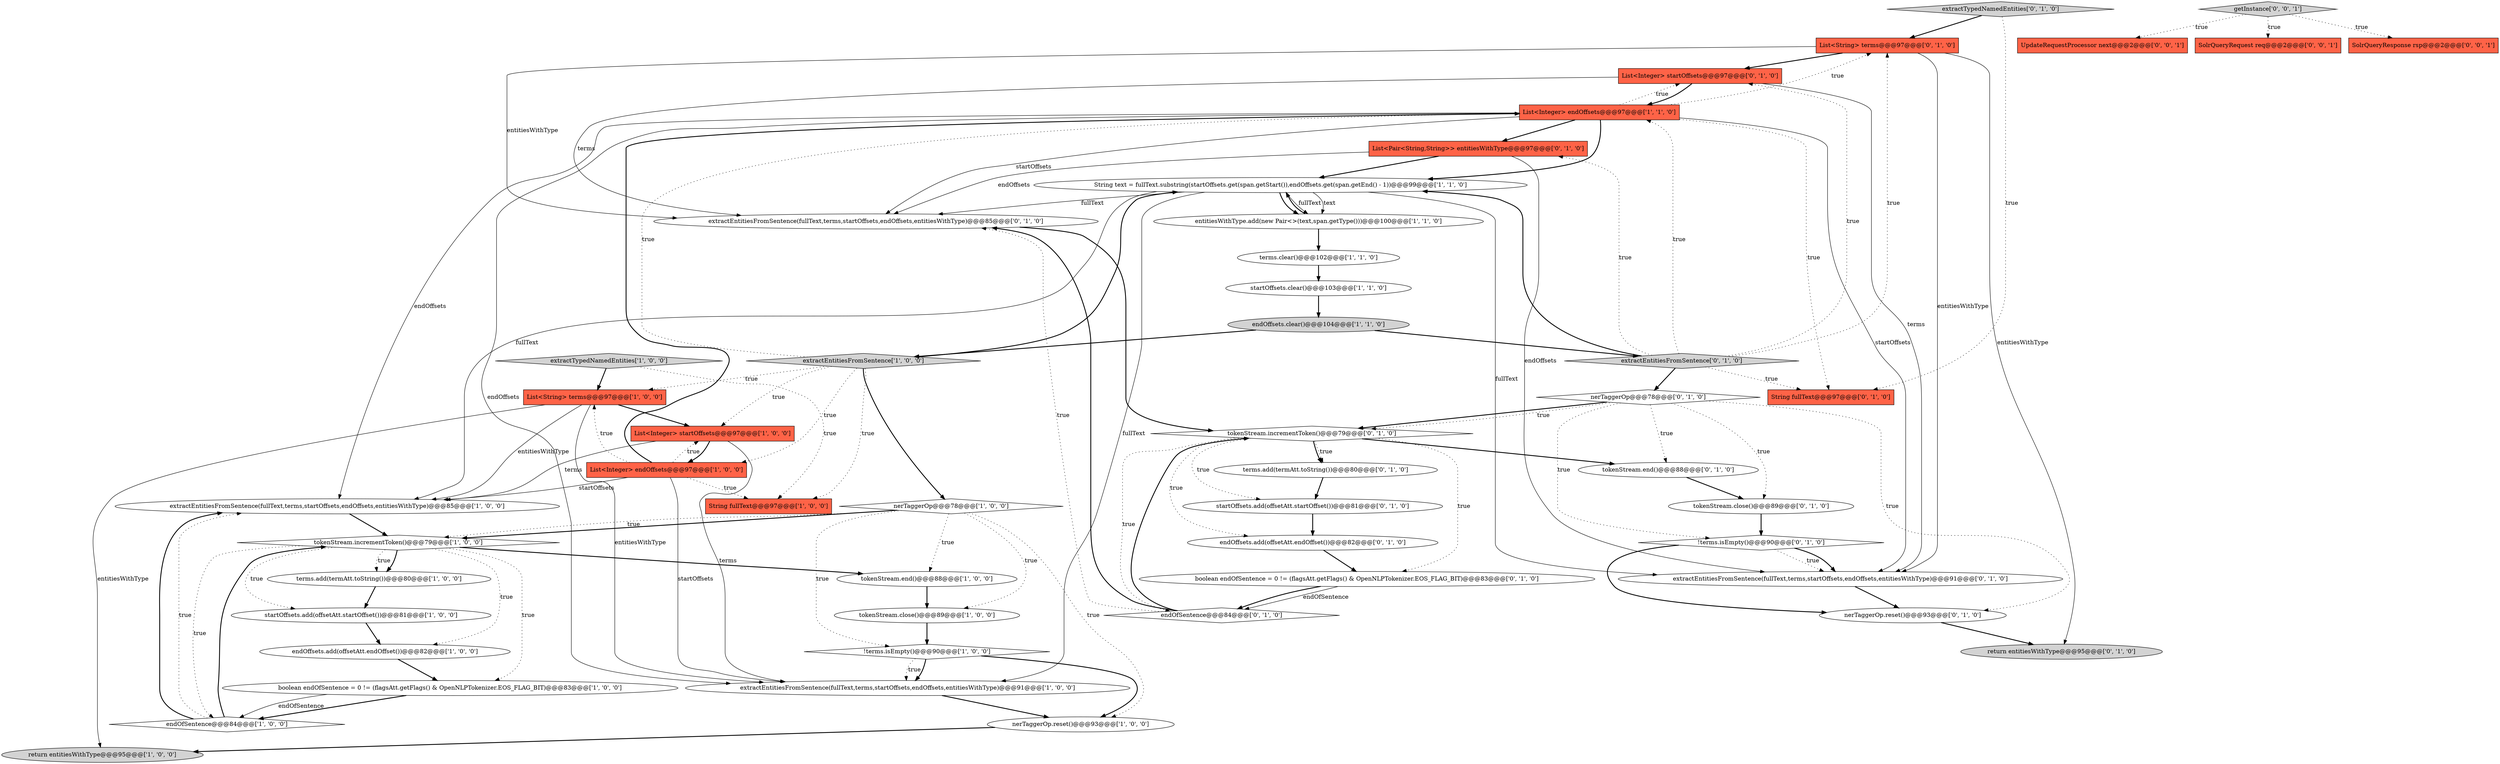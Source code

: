 digraph {
38 [style = filled, label = "!terms.isEmpty()@@@90@@@['0', '1', '0']", fillcolor = white, shape = diamond image = "AAA0AAABBB2BBB"];
20 [style = filled, label = "startOffsets.clear()@@@103@@@['1', '1', '0']", fillcolor = white, shape = ellipse image = "AAA0AAABBB1BBB"];
41 [style = filled, label = "tokenStream.end()@@@88@@@['0', '1', '0']", fillcolor = white, shape = ellipse image = "AAA0AAABBB2BBB"];
13 [style = filled, label = "extractEntitiesFromSentence(fullText,terms,startOffsets,endOffsets,entitiesWithType)@@@91@@@['1', '0', '0']", fillcolor = white, shape = ellipse image = "AAA0AAABBB1BBB"];
42 [style = filled, label = "nerTaggerOp.reset()@@@93@@@['0', '1', '0']", fillcolor = white, shape = ellipse image = "AAA0AAABBB2BBB"];
9 [style = filled, label = "extractTypedNamedEntities['1', '0', '0']", fillcolor = lightgray, shape = diamond image = "AAA0AAABBB1BBB"];
8 [style = filled, label = "boolean endOfSentence = 0 != (flagsAtt.getFlags() & OpenNLPTokenizer.EOS_FLAG_BIT)@@@83@@@['1', '0', '0']", fillcolor = white, shape = ellipse image = "AAA0AAABBB1BBB"];
33 [style = filled, label = "endOfSentence@@@84@@@['0', '1', '0']", fillcolor = white, shape = diamond image = "AAA0AAABBB2BBB"];
39 [style = filled, label = "extractEntitiesFromSentence(fullText,terms,startOffsets,endOffsets,entitiesWithType)@@@91@@@['0', '1', '0']", fillcolor = white, shape = ellipse image = "AAA0AAABBB2BBB"];
37 [style = filled, label = "boolean endOfSentence = 0 != (flagsAtt.getFlags() & OpenNLPTokenizer.EOS_FLAG_BIT)@@@83@@@['0', '1', '0']", fillcolor = white, shape = ellipse image = "AAA0AAABBB2BBB"];
11 [style = filled, label = "startOffsets.add(offsetAtt.startOffset())@@@81@@@['1', '0', '0']", fillcolor = white, shape = ellipse image = "AAA0AAABBB1BBB"];
26 [style = filled, label = "List<String> terms@@@97@@@['0', '1', '0']", fillcolor = tomato, shape = box image = "AAA0AAABBB2BBB"];
28 [style = filled, label = "List<Integer> startOffsets@@@97@@@['0', '1', '0']", fillcolor = tomato, shape = box image = "AAA0AAABBB2BBB"];
34 [style = filled, label = "tokenStream.close()@@@89@@@['0', '1', '0']", fillcolor = white, shape = ellipse image = "AAA0AAABBB2BBB"];
46 [style = filled, label = "UpdateRequestProcessor next@@@2@@@['0', '0', '1']", fillcolor = tomato, shape = box image = "AAA0AAABBB3BBB"];
48 [style = filled, label = "getInstance['0', '0', '1']", fillcolor = lightgray, shape = diamond image = "AAA0AAABBB3BBB"];
4 [style = filled, label = "nerTaggerOp@@@78@@@['1', '0', '0']", fillcolor = white, shape = diamond image = "AAA0AAABBB1BBB"];
23 [style = filled, label = "!terms.isEmpty()@@@90@@@['1', '0', '0']", fillcolor = white, shape = diamond image = "AAA0AAABBB1BBB"];
21 [style = filled, label = "endOffsets.clear()@@@104@@@['1', '1', '0']", fillcolor = lightgray, shape = ellipse image = "AAA0AAABBB1BBB"];
32 [style = filled, label = "terms.add(termAtt.toString())@@@80@@@['0', '1', '0']", fillcolor = white, shape = ellipse image = "AAA0AAABBB2BBB"];
3 [style = filled, label = "List<String> terms@@@97@@@['1', '0', '0']", fillcolor = tomato, shape = box image = "AAA0AAABBB1BBB"];
2 [style = filled, label = "String fullText@@@97@@@['1', '0', '0']", fillcolor = tomato, shape = box image = "AAA0AAABBB1BBB"];
31 [style = filled, label = "extractEntitiesFromSentence(fullText,terms,startOffsets,endOffsets,entitiesWithType)@@@85@@@['0', '1', '0']", fillcolor = white, shape = ellipse image = "AAA0AAABBB2BBB"];
27 [style = filled, label = "String fullText@@@97@@@['0', '1', '0']", fillcolor = tomato, shape = box image = "AAA0AAABBB2BBB"];
47 [style = filled, label = "SolrQueryRequest req@@@2@@@['0', '0', '1']", fillcolor = tomato, shape = box image = "AAA0AAABBB3BBB"];
30 [style = filled, label = "extractEntitiesFromSentence['0', '1', '0']", fillcolor = lightgray, shape = diamond image = "AAA0AAABBB2BBB"];
24 [style = filled, label = "nerTaggerOp.reset()@@@93@@@['1', '0', '0']", fillcolor = white, shape = ellipse image = "AAA0AAABBB1BBB"];
17 [style = filled, label = "String text = fullText.substring(startOffsets.get(span.getStart()),endOffsets.get(span.getEnd() - 1))@@@99@@@['1', '1', '0']", fillcolor = white, shape = ellipse image = "AAA0AAABBB1BBB"];
29 [style = filled, label = "tokenStream.incrementToken()@@@79@@@['0', '1', '0']", fillcolor = white, shape = diamond image = "AAA0AAABBB2BBB"];
5 [style = filled, label = "return entitiesWithType@@@95@@@['1', '0', '0']", fillcolor = lightgray, shape = ellipse image = "AAA0AAABBB1BBB"];
7 [style = filled, label = "terms.add(termAtt.toString())@@@80@@@['1', '0', '0']", fillcolor = white, shape = ellipse image = "AAA0AAABBB1BBB"];
16 [style = filled, label = "tokenStream.end()@@@88@@@['1', '0', '0']", fillcolor = white, shape = ellipse image = "AAA0AAABBB1BBB"];
12 [style = filled, label = "extractEntitiesFromSentence(fullText,terms,startOffsets,endOffsets,entitiesWithType)@@@85@@@['1', '0', '0']", fillcolor = white, shape = ellipse image = "AAA0AAABBB1BBB"];
49 [style = filled, label = "SolrQueryResponse rsp@@@2@@@['0', '0', '1']", fillcolor = tomato, shape = box image = "AAA0AAABBB3BBB"];
10 [style = filled, label = "tokenStream.close()@@@89@@@['1', '0', '0']", fillcolor = white, shape = ellipse image = "AAA0AAABBB1BBB"];
43 [style = filled, label = "startOffsets.add(offsetAtt.startOffset())@@@81@@@['0', '1', '0']", fillcolor = white, shape = ellipse image = "AAA0AAABBB2BBB"];
35 [style = filled, label = "return entitiesWithType@@@95@@@['0', '1', '0']", fillcolor = lightgray, shape = ellipse image = "AAA0AAABBB2BBB"];
22 [style = filled, label = "endOfSentence@@@84@@@['1', '0', '0']", fillcolor = white, shape = diamond image = "AAA0AAABBB1BBB"];
45 [style = filled, label = "extractTypedNamedEntities['0', '1', '0']", fillcolor = lightgray, shape = diamond image = "AAA0AAABBB2BBB"];
19 [style = filled, label = "tokenStream.incrementToken()@@@79@@@['1', '0', '0']", fillcolor = white, shape = diamond image = "AAA0AAABBB1BBB"];
25 [style = filled, label = "entitiesWithType.add(new Pair<>(text,span.getType()))@@@100@@@['1', '1', '0']", fillcolor = white, shape = ellipse image = "AAA0AAABBB1BBB"];
1 [style = filled, label = "List<Integer> startOffsets@@@97@@@['1', '0', '0']", fillcolor = tomato, shape = box image = "AAA0AAABBB1BBB"];
18 [style = filled, label = "endOffsets.add(offsetAtt.endOffset())@@@82@@@['1', '0', '0']", fillcolor = white, shape = ellipse image = "AAA0AAABBB1BBB"];
40 [style = filled, label = "List<Pair<String,String>> entitiesWithType@@@97@@@['0', '1', '0']", fillcolor = tomato, shape = box image = "AAA0AAABBB2BBB"];
44 [style = filled, label = "nerTaggerOp@@@78@@@['0', '1', '0']", fillcolor = white, shape = diamond image = "AAA0AAABBB2BBB"];
6 [style = filled, label = "terms.clear()@@@102@@@['1', '1', '0']", fillcolor = white, shape = ellipse image = "AAA0AAABBB1BBB"];
15 [style = filled, label = "extractEntitiesFromSentence['1', '0', '0']", fillcolor = lightgray, shape = diamond image = "AAA0AAABBB1BBB"];
14 [style = filled, label = "List<Integer> endOffsets@@@97@@@['1', '1', '0']", fillcolor = tomato, shape = box image = "AAA0AAABBB1BBB"];
0 [style = filled, label = "List<Integer> endOffsets@@@97@@@['1', '0', '0']", fillcolor = tomato, shape = box image = "AAA0AAABBB1BBB"];
36 [style = filled, label = "endOffsets.add(offsetAtt.endOffset())@@@82@@@['0', '1', '0']", fillcolor = white, shape = ellipse image = "AAA0AAABBB2BBB"];
29->32 [style = dotted, label="true"];
29->36 [style = dotted, label="true"];
28->31 [style = solid, label="terms"];
10->23 [style = bold, label=""];
17->25 [style = solid, label="fullText"];
15->1 [style = dotted, label="true"];
14->12 [style = solid, label="endOffsets"];
37->33 [style = solid, label="endOfSentence"];
14->26 [style = dotted, label="true"];
38->39 [style = dotted, label="true"];
37->33 [style = bold, label=""];
39->42 [style = bold, label=""];
30->14 [style = dotted, label="true"];
7->11 [style = bold, label=""];
45->27 [style = dotted, label="true"];
25->17 [style = bold, label=""];
13->24 [style = bold, label=""];
33->31 [style = dotted, label="true"];
3->1 [style = bold, label=""];
34->38 [style = bold, label=""];
48->46 [style = dotted, label="true"];
4->19 [style = bold, label=""];
19->11 [style = dotted, label="true"];
29->32 [style = bold, label=""];
14->28 [style = dotted, label="true"];
23->13 [style = dotted, label="true"];
19->22 [style = dotted, label="true"];
15->2 [style = dotted, label="true"];
3->13 [style = solid, label="entitiesWithType"];
38->42 [style = bold, label=""];
41->34 [style = bold, label=""];
45->26 [style = bold, label=""];
42->35 [style = bold, label=""];
31->29 [style = bold, label=""];
19->7 [style = bold, label=""];
24->5 [style = bold, label=""];
33->29 [style = bold, label=""];
1->13 [style = solid, label="terms"];
19->18 [style = dotted, label="true"];
38->39 [style = bold, label=""];
14->17 [style = bold, label=""];
0->1 [style = dotted, label="true"];
17->13 [style = solid, label="fullText"];
44->42 [style = dotted, label="true"];
33->31 [style = bold, label=""];
17->25 [style = solid, label="text"];
11->18 [style = bold, label=""];
1->12 [style = solid, label="terms"];
0->12 [style = solid, label="startOffsets"];
6->20 [style = bold, label=""];
40->31 [style = solid, label="endOffsets"];
44->29 [style = bold, label=""];
8->22 [style = bold, label=""];
12->19 [style = bold, label=""];
4->19 [style = dotted, label="true"];
30->26 [style = dotted, label="true"];
18->8 [style = bold, label=""];
0->14 [style = bold, label=""];
28->14 [style = bold, label=""];
30->17 [style = bold, label=""];
1->0 [style = bold, label=""];
30->40 [style = dotted, label="true"];
15->17 [style = bold, label=""];
0->2 [style = dotted, label="true"];
22->19 [style = bold, label=""];
30->28 [style = dotted, label="true"];
21->15 [style = bold, label=""];
17->12 [style = solid, label="fullText"];
15->4 [style = bold, label=""];
26->35 [style = solid, label="entitiesWithType"];
0->3 [style = dotted, label="true"];
48->49 [style = dotted, label="true"];
4->24 [style = dotted, label="true"];
21->30 [style = bold, label=""];
26->31 [style = solid, label="entitiesWithType"];
40->39 [style = solid, label="endOffsets"];
29->41 [style = bold, label=""];
16->10 [style = bold, label=""];
19->16 [style = bold, label=""];
15->0 [style = dotted, label="true"];
44->41 [style = dotted, label="true"];
23->13 [style = bold, label=""];
26->28 [style = bold, label=""];
17->31 [style = solid, label="fullText"];
43->36 [style = bold, label=""];
4->23 [style = dotted, label="true"];
40->17 [style = bold, label=""];
22->12 [style = dotted, label="true"];
15->14 [style = dotted, label="true"];
44->29 [style = dotted, label="true"];
22->12 [style = bold, label=""];
25->6 [style = bold, label=""];
28->39 [style = solid, label="terms"];
44->38 [style = dotted, label="true"];
29->37 [style = dotted, label="true"];
32->43 [style = bold, label=""];
3->12 [style = solid, label="entitiesWithType"];
36->37 [style = bold, label=""];
4->16 [style = dotted, label="true"];
23->24 [style = bold, label=""];
8->22 [style = solid, label="endOfSentence"];
30->27 [style = dotted, label="true"];
4->10 [style = dotted, label="true"];
14->27 [style = dotted, label="true"];
9->3 [style = bold, label=""];
14->13 [style = solid, label="endOffsets"];
48->47 [style = dotted, label="true"];
29->43 [style = dotted, label="true"];
19->7 [style = dotted, label="true"];
9->2 [style = dotted, label="true"];
19->8 [style = dotted, label="true"];
20->21 [style = bold, label=""];
0->13 [style = solid, label="startOffsets"];
17->39 [style = solid, label="fullText"];
26->39 [style = solid, label="entitiesWithType"];
44->34 [style = dotted, label="true"];
29->33 [style = dotted, label="true"];
3->5 [style = solid, label="entitiesWithType"];
14->31 [style = solid, label="startOffsets"];
14->40 [style = bold, label=""];
30->44 [style = bold, label=""];
14->39 [style = solid, label="startOffsets"];
17->25 [style = bold, label=""];
15->3 [style = dotted, label="true"];
}
